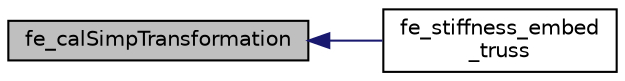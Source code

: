 digraph "fe_calSimpTransformation"
{
  edge [fontname="Helvetica",fontsize="10",labelfontname="Helvetica",labelfontsize="10"];
  node [fontname="Helvetica",fontsize="10",shape=record];
  rankdir="LR";
  Node36 [label="fe_calSimpTransformation",height=0.2,width=0.4,color="black", fillcolor="grey75", style="filled", fontcolor="black"];
  Node36 -> Node37 [dir="back",color="midnightblue",fontsize="10",style="solid",fontname="Helvetica"];
  Node37 [label="fe_stiffness_embed\l_truss",height=0.2,width=0.4,color="black", fillcolor="white", style="filled",URL="$fe__stiffness__embed__truss_8cpp.html#ab3798340a27f0972299b3820aab0ccba"];
}
